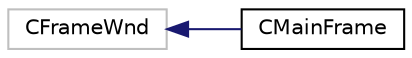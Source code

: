 digraph "Graphical Class Hierarchy"
{
  edge [fontname="Helvetica",fontsize="10",labelfontname="Helvetica",labelfontsize="10"];
  node [fontname="Helvetica",fontsize="10",shape=record];
  rankdir="LR";
  Node14 [label="CFrameWnd",height=0.2,width=0.4,color="grey75", fillcolor="white", style="filled"];
  Node14 -> Node0 [dir="back",color="midnightblue",fontsize="10",style="solid",fontname="Helvetica"];
  Node0 [label="CMainFrame",height=0.2,width=0.4,color="black", fillcolor="white", style="filled",URL="$class_c_main_frame.html",tooltip="程序主框架类CMainFrame类  主框架包括子视图类以及滚动条 继承自CFrameWnd类 "];
}
